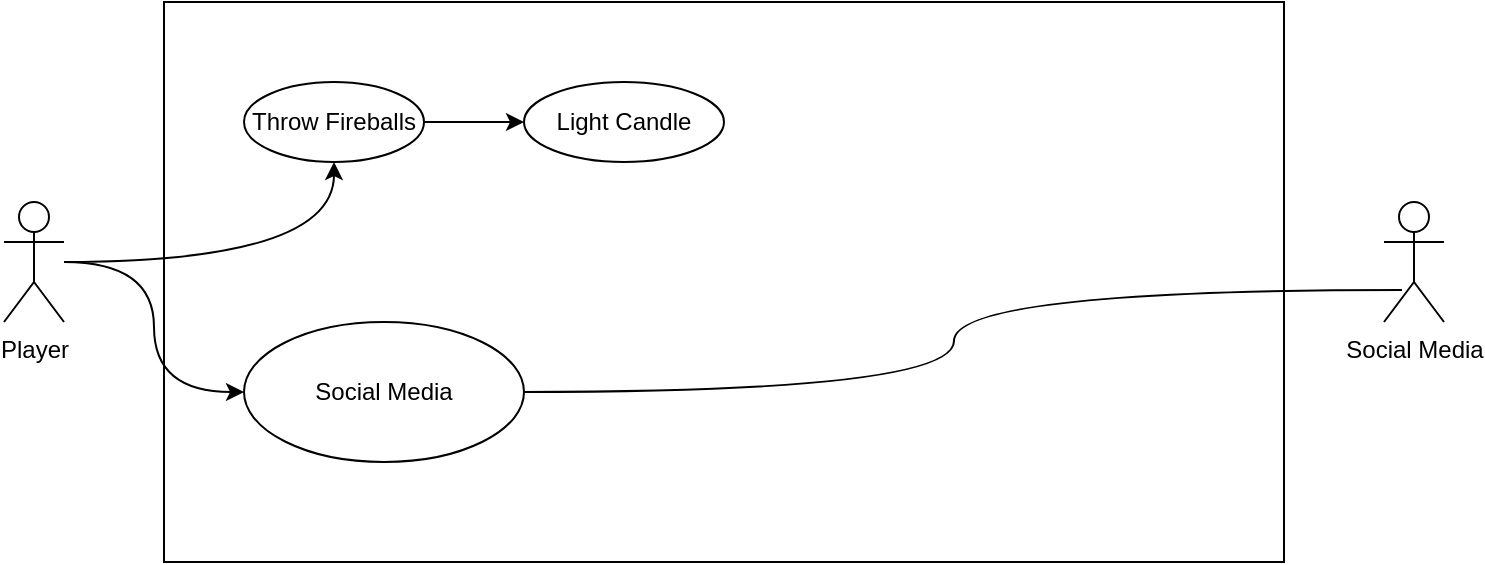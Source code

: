 <mxfile version="11.3.1" type="github" pages="1"><diagram id="kFdfu6pXnTYra62R44U3" name="Page-1"><mxGraphModel dx="1168" dy="750" grid="1" gridSize="10" guides="1" tooltips="1" connect="1" arrows="1" fold="1" page="1" pageScale="1" pageWidth="1100" pageHeight="850" math="0" shadow="0"><root><mxCell id="0"/><mxCell id="1" parent="0"/><mxCell id="JI8EescGyP_2mOEEbhmd-9" style="edgeStyle=orthogonalEdgeStyle;rounded=0;orthogonalLoop=1;jettySize=auto;html=1;curved=1;" edge="1" parent="1" source="JI8EescGyP_2mOEEbhmd-1" target="JI8EescGyP_2mOEEbhmd-4"><mxGeometry relative="1" as="geometry"/></mxCell><mxCell id="JI8EescGyP_2mOEEbhmd-12" style="edgeStyle=orthogonalEdgeStyle;curved=1;rounded=0;orthogonalLoop=1;jettySize=auto;html=1;" edge="1" parent="1" source="JI8EescGyP_2mOEEbhmd-1" target="JI8EescGyP_2mOEEbhmd-11"><mxGeometry relative="1" as="geometry"/></mxCell><mxCell id="JI8EescGyP_2mOEEbhmd-1" value="Player" style="shape=umlActor;verticalLabelPosition=bottom;labelBackgroundColor=#ffffff;verticalAlign=top;html=1;" vertex="1" parent="1"><mxGeometry x="80" y="260" width="30" height="60" as="geometry"/></mxCell><mxCell id="JI8EescGyP_2mOEEbhmd-3" value="" style="rounded=0;whiteSpace=wrap;html=1;fillColor=none;" vertex="1" parent="1"><mxGeometry x="160" y="160" width="560" height="280" as="geometry"/></mxCell><mxCell id="JI8EescGyP_2mOEEbhmd-13" style="edgeStyle=orthogonalEdgeStyle;curved=1;rounded=0;orthogonalLoop=1;jettySize=auto;html=1;" edge="1" parent="1" source="JI8EescGyP_2mOEEbhmd-4" target="JI8EescGyP_2mOEEbhmd-5"><mxGeometry relative="1" as="geometry"/></mxCell><mxCell id="JI8EescGyP_2mOEEbhmd-4" value="Throw Fireballs" style="ellipse;whiteSpace=wrap;html=1;fillColor=none;" vertex="1" parent="1"><mxGeometry x="200" y="200" width="90" height="40" as="geometry"/></mxCell><mxCell id="JI8EescGyP_2mOEEbhmd-5" value="Light Candle" style="ellipse;whiteSpace=wrap;html=1;fillColor=none;" vertex="1" parent="1"><mxGeometry x="340" y="200" width="100" height="40" as="geometry"/></mxCell><mxCell id="JI8EescGyP_2mOEEbhmd-7" value="Social Media" style="shape=umlActor;verticalLabelPosition=bottom;labelBackgroundColor=#ffffff;verticalAlign=top;html=1;fillColor=none;" vertex="1" parent="1"><mxGeometry x="770" y="260" width="30" height="60" as="geometry"/></mxCell><mxCell id="JI8EescGyP_2mOEEbhmd-14" style="edgeStyle=orthogonalEdgeStyle;curved=1;rounded=0;orthogonalLoop=1;jettySize=auto;html=1;entryX=0.3;entryY=0.733;entryDx=0;entryDy=0;entryPerimeter=0;endArrow=none;endFill=0;" edge="1" parent="1" source="JI8EescGyP_2mOEEbhmd-11" target="JI8EescGyP_2mOEEbhmd-7"><mxGeometry relative="1" as="geometry"/></mxCell><mxCell id="JI8EescGyP_2mOEEbhmd-11" value="Social Media" style="ellipse;whiteSpace=wrap;html=1;fillColor=none;" vertex="1" parent="1"><mxGeometry x="200" y="320" width="140" height="70" as="geometry"/></mxCell></root></mxGraphModel></diagram></mxfile>
